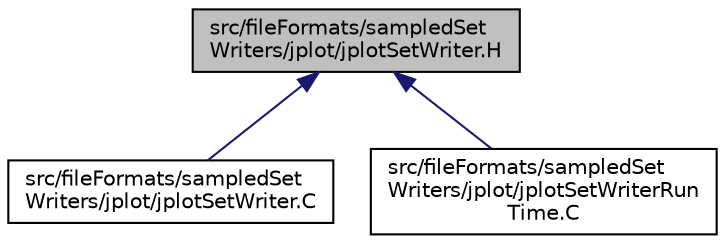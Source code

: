 digraph "src/fileFormats/sampledSetWriters/jplot/jplotSetWriter.H"
{
  bgcolor="transparent";
  edge [fontname="Helvetica",fontsize="10",labelfontname="Helvetica",labelfontsize="10"];
  node [fontname="Helvetica",fontsize="10",shape=record];
  Node1 [label="src/fileFormats/sampledSet\lWriters/jplot/jplotSetWriter.H",height=0.2,width=0.4,color="black", fillcolor="grey75", style="filled" fontcolor="black"];
  Node1 -> Node2 [dir="back",color="midnightblue",fontsize="10",style="solid",fontname="Helvetica"];
  Node2 [label="src/fileFormats/sampledSet\lWriters/jplot/jplotSetWriter.C",height=0.2,width=0.4,color="black",URL="$jplotSetWriter_8C.html"];
  Node1 -> Node3 [dir="back",color="midnightblue",fontsize="10",style="solid",fontname="Helvetica"];
  Node3 [label="src/fileFormats/sampledSet\lWriters/jplot/jplotSetWriterRun\lTime.C",height=0.2,width=0.4,color="black",URL="$jplotSetWriterRunTime_8C.html"];
}
